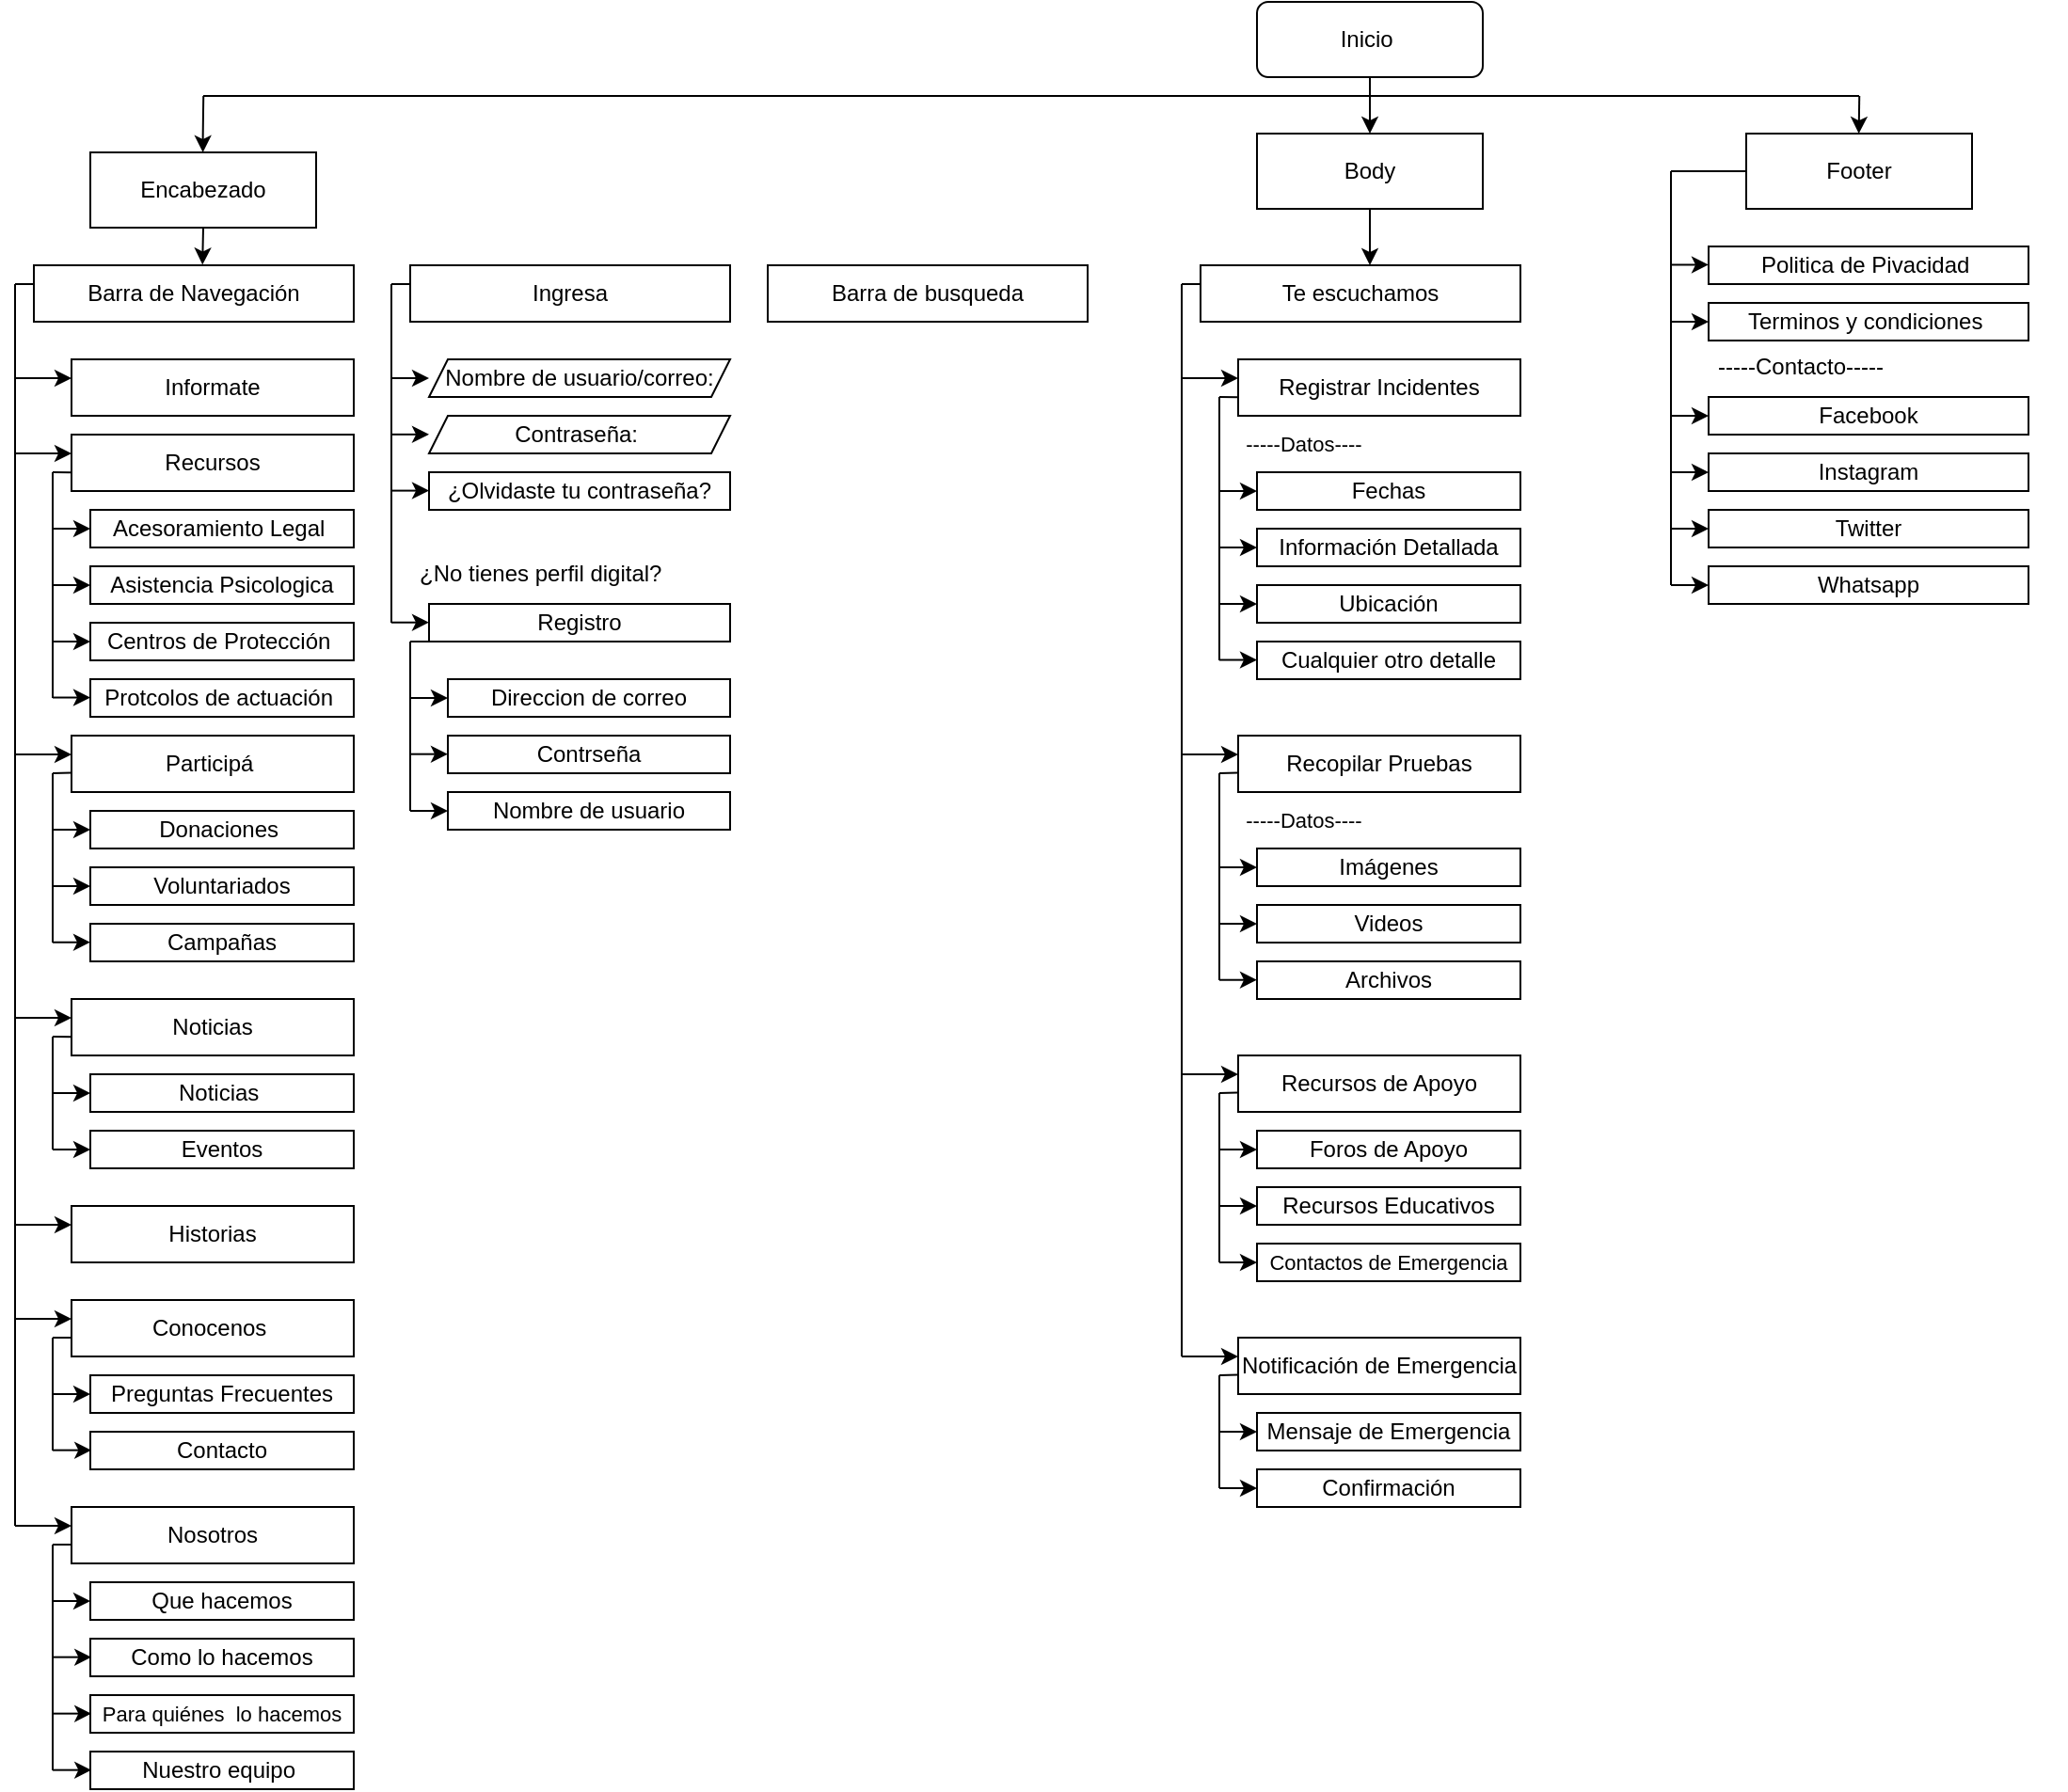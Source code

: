 <mxfile>
    <diagram id="cv5FoXA2a4qS8OeoLavu" name="Page-1">
        <mxGraphModel dx="448" dy="354" grid="1" gridSize="10" guides="1" tooltips="1" connect="1" arrows="1" fold="1" page="1" pageScale="1" pageWidth="3300" pageHeight="2339" math="0" shadow="0">
            <root>
                <mxCell id="0"/>
                <mxCell id="1" parent="0"/>
                <mxCell id="2" value="Inicio&amp;nbsp;" style="rounded=1;whiteSpace=wrap;html=1;" parent="1" vertex="1">
                    <mxGeometry x="1740" y="80" width="120" height="40" as="geometry"/>
                </mxCell>
                <mxCell id="3" value="Encabezado" style="rounded=0;whiteSpace=wrap;html=1;" parent="1" vertex="1">
                    <mxGeometry x="1120" y="160" width="120" height="40" as="geometry"/>
                </mxCell>
                <mxCell id="104" style="edgeStyle=none;html=1;exitX=0.5;exitY=1;exitDx=0;exitDy=0;" edge="1" parent="1" source="4">
                    <mxGeometry relative="1" as="geometry">
                        <mxPoint x="1800" y="220" as="targetPoint"/>
                        <Array as="points"/>
                    </mxGeometry>
                </mxCell>
                <mxCell id="4" value="Body" style="rounded=0;whiteSpace=wrap;html=1;" parent="1" vertex="1">
                    <mxGeometry x="1740" y="150" width="120" height="40" as="geometry"/>
                </mxCell>
                <mxCell id="5" value="Footer" style="rounded=0;whiteSpace=wrap;html=1;" parent="1" vertex="1">
                    <mxGeometry x="2000" y="150" width="120" height="40" as="geometry"/>
                </mxCell>
                <mxCell id="6" value="Barra de Navegación" style="rounded=0;whiteSpace=wrap;html=1;" parent="1" vertex="1">
                    <mxGeometry x="1090" y="220" width="170" height="30" as="geometry"/>
                </mxCell>
                <mxCell id="7" value="Informate" style="rounded=0;whiteSpace=wrap;html=1;" parent="1" vertex="1">
                    <mxGeometry x="1110" y="270" width="150" height="30" as="geometry"/>
                </mxCell>
                <mxCell id="10" value="Participá&amp;nbsp;" style="rounded=0;whiteSpace=wrap;html=1;" parent="1" vertex="1">
                    <mxGeometry x="1110" y="470" width="150" height="30" as="geometry"/>
                </mxCell>
                <mxCell id="11" value="Conocenos&amp;nbsp;" style="rounded=0;whiteSpace=wrap;html=1;" parent="1" vertex="1">
                    <mxGeometry x="1110" y="770" width="150" height="30" as="geometry"/>
                </mxCell>
                <mxCell id="12" value="Preguntas Frecuentes" style="rounded=0;whiteSpace=wrap;html=1;" parent="1" vertex="1">
                    <mxGeometry x="1120" y="810" width="140" height="20" as="geometry"/>
                </mxCell>
                <mxCell id="15" value="Contacto" style="rounded=0;whiteSpace=wrap;html=1;" parent="1" vertex="1">
                    <mxGeometry x="1120" y="840" width="140" height="20" as="geometry"/>
                </mxCell>
                <mxCell id="16" value="" style="endArrow=none;html=1;" parent="1" edge="1">
                    <mxGeometry width="50" height="50" relative="1" as="geometry">
                        <mxPoint x="1100" y="790" as="sourcePoint"/>
                        <mxPoint x="1110" y="790" as="targetPoint"/>
                    </mxGeometry>
                </mxCell>
                <mxCell id="17" value="" style="endArrow=none;html=1;" parent="1" edge="1">
                    <mxGeometry width="50" height="50" relative="1" as="geometry">
                        <mxPoint x="1100" y="850" as="sourcePoint"/>
                        <mxPoint x="1100" y="790" as="targetPoint"/>
                    </mxGeometry>
                </mxCell>
                <mxCell id="18" value="" style="endArrow=classic;html=1;entryX=0;entryY=0.5;entryDx=0;entryDy=0;" parent="1" target="12" edge="1">
                    <mxGeometry width="50" height="50" relative="1" as="geometry">
                        <mxPoint x="1100" y="820" as="sourcePoint"/>
                        <mxPoint x="1120" y="830" as="targetPoint"/>
                        <Array as="points">
                            <mxPoint x="1120" y="820"/>
                        </Array>
                    </mxGeometry>
                </mxCell>
                <mxCell id="19" value="" style="endArrow=classic;html=1;" parent="1" edge="1">
                    <mxGeometry width="50" height="50" relative="1" as="geometry">
                        <mxPoint x="1100" y="849.82" as="sourcePoint"/>
                        <mxPoint x="1120" y="850" as="targetPoint"/>
                        <Array as="points">
                            <mxPoint x="1120.6" y="849.82"/>
                        </Array>
                    </mxGeometry>
                </mxCell>
                <mxCell id="20" value="Donaciones&amp;nbsp;" style="rounded=0;whiteSpace=wrap;html=1;" parent="1" vertex="1">
                    <mxGeometry x="1120" y="510" width="140" height="20" as="geometry"/>
                </mxCell>
                <mxCell id="21" value="Voluntariados" style="rounded=0;whiteSpace=wrap;html=1;" parent="1" vertex="1">
                    <mxGeometry x="1120" y="540" width="140" height="20" as="geometry"/>
                </mxCell>
                <mxCell id="22" value="" style="endArrow=none;html=1;" parent="1" edge="1">
                    <mxGeometry width="50" height="50" relative="1" as="geometry">
                        <mxPoint x="1100" y="580" as="sourcePoint"/>
                        <mxPoint x="1100" y="490" as="targetPoint"/>
                    </mxGeometry>
                </mxCell>
                <mxCell id="24" value="" style="endArrow=none;html=1;entryX=-0.001;entryY=0.659;entryDx=0;entryDy=0;entryPerimeter=0;" parent="1" target="10" edge="1">
                    <mxGeometry width="50" height="50" relative="1" as="geometry">
                        <mxPoint x="1100" y="490" as="sourcePoint"/>
                        <mxPoint x="1150" y="530" as="targetPoint"/>
                    </mxGeometry>
                </mxCell>
                <mxCell id="25" value="" style="endArrow=classic;html=1;entryX=0;entryY=0.5;entryDx=0;entryDy=0;" parent="1" target="20" edge="1">
                    <mxGeometry width="50" height="50" relative="1" as="geometry">
                        <mxPoint x="1100" y="520" as="sourcePoint"/>
                        <mxPoint x="1140" y="490" as="targetPoint"/>
                    </mxGeometry>
                </mxCell>
                <mxCell id="26" value="" style="endArrow=classic;html=1;entryX=0;entryY=0.5;entryDx=0;entryDy=0;" parent="1" target="21" edge="1">
                    <mxGeometry width="50" height="50" relative="1" as="geometry">
                        <mxPoint x="1100" y="550" as="sourcePoint"/>
                        <mxPoint x="1110" y="520" as="targetPoint"/>
                    </mxGeometry>
                </mxCell>
                <mxCell id="27" value="Recursos" style="rounded=0;whiteSpace=wrap;html=1;" parent="1" vertex="1">
                    <mxGeometry x="1110" y="310" width="150" height="30" as="geometry"/>
                </mxCell>
                <mxCell id="28" value="Historias" style="rounded=0;whiteSpace=wrap;html=1;" parent="1" vertex="1">
                    <mxGeometry x="1110" y="720" width="150" height="30" as="geometry"/>
                </mxCell>
                <mxCell id="29" value="Noticias" style="rounded=0;whiteSpace=wrap;html=1;" parent="1" vertex="1">
                    <mxGeometry x="1110" y="610" width="150" height="30" as="geometry"/>
                </mxCell>
                <mxCell id="30" value="Acesoramiento Legal&amp;nbsp;" style="rounded=0;whiteSpace=wrap;html=1;" parent="1" vertex="1">
                    <mxGeometry x="1120" y="350" width="140" height="20" as="geometry"/>
                </mxCell>
                <mxCell id="31" value="Asistencia Psicologica" style="rounded=0;whiteSpace=wrap;html=1;" parent="1" vertex="1">
                    <mxGeometry x="1120" y="380" width="140" height="20" as="geometry"/>
                </mxCell>
                <mxCell id="32" value="Centros de Protección&amp;nbsp;" style="rounded=0;whiteSpace=wrap;html=1;" parent="1" vertex="1">
                    <mxGeometry x="1120" y="410" width="140" height="20" as="geometry"/>
                </mxCell>
                <mxCell id="33" value="" style="endArrow=none;html=1;entryX=-0.001;entryY=0.67;entryDx=0;entryDy=0;entryPerimeter=0;" parent="1" target="27" edge="1">
                    <mxGeometry width="50" height="50" relative="1" as="geometry">
                        <mxPoint x="1100" y="330" as="sourcePoint"/>
                        <mxPoint x="1110" y="320" as="targetPoint"/>
                    </mxGeometry>
                </mxCell>
                <mxCell id="34" value="" style="endArrow=none;html=1;" parent="1" edge="1">
                    <mxGeometry width="50" height="50" relative="1" as="geometry">
                        <mxPoint x="1100" y="450" as="sourcePoint"/>
                        <mxPoint x="1100" y="330" as="targetPoint"/>
                    </mxGeometry>
                </mxCell>
                <mxCell id="35" value="" style="endArrow=classic;html=1;entryX=0;entryY=0.5;entryDx=0;entryDy=0;" parent="1" target="30" edge="1">
                    <mxGeometry width="50" height="50" relative="1" as="geometry">
                        <mxPoint x="1100" y="360" as="sourcePoint"/>
                        <mxPoint x="1160" y="360" as="targetPoint"/>
                    </mxGeometry>
                </mxCell>
                <mxCell id="36" value="" style="endArrow=classic;html=1;" parent="1" target="31" edge="1">
                    <mxGeometry width="50" height="50" relative="1" as="geometry">
                        <mxPoint x="1100" y="390" as="sourcePoint"/>
                        <mxPoint x="1160" y="360" as="targetPoint"/>
                    </mxGeometry>
                </mxCell>
                <mxCell id="37" value="" style="endArrow=classic;html=1;entryX=0;entryY=0.5;entryDx=0;entryDy=0;" parent="1" target="32" edge="1">
                    <mxGeometry width="50" height="50" relative="1" as="geometry">
                        <mxPoint x="1100" y="420" as="sourcePoint"/>
                        <mxPoint x="1160" y="360" as="targetPoint"/>
                    </mxGeometry>
                </mxCell>
                <mxCell id="38" value="Campañas" style="rounded=0;whiteSpace=wrap;html=1;" parent="1" vertex="1">
                    <mxGeometry x="1120" y="570" width="140" height="20" as="geometry"/>
                </mxCell>
                <mxCell id="39" value="" style="endArrow=classic;html=1;entryX=0;entryY=0.5;entryDx=0;entryDy=0;" parent="1" edge="1">
                    <mxGeometry width="50" height="50" relative="1" as="geometry">
                        <mxPoint x="1100" y="579.86" as="sourcePoint"/>
                        <mxPoint x="1120" y="579.86" as="targetPoint"/>
                    </mxGeometry>
                </mxCell>
                <mxCell id="41" value="Noticias&amp;nbsp;" style="rounded=0;whiteSpace=wrap;html=1;" parent="1" vertex="1">
                    <mxGeometry x="1120" y="650" width="140" height="20" as="geometry"/>
                </mxCell>
                <mxCell id="42" value="Eventos" style="rounded=0;whiteSpace=wrap;html=1;" parent="1" vertex="1">
                    <mxGeometry x="1120" y="680" width="140" height="20" as="geometry"/>
                </mxCell>
                <mxCell id="43" value="" style="endArrow=none;html=1;entryX=0.002;entryY=0.67;entryDx=0;entryDy=0;entryPerimeter=0;" parent="1" target="29" edge="1">
                    <mxGeometry width="50" height="50" relative="1" as="geometry">
                        <mxPoint x="1100" y="630" as="sourcePoint"/>
                        <mxPoint x="1240" y="630" as="targetPoint"/>
                    </mxGeometry>
                </mxCell>
                <mxCell id="44" value="" style="endArrow=none;html=1;" parent="1" edge="1">
                    <mxGeometry width="50" height="50" relative="1" as="geometry">
                        <mxPoint x="1100" y="690" as="sourcePoint"/>
                        <mxPoint x="1100" y="630" as="targetPoint"/>
                    </mxGeometry>
                </mxCell>
                <mxCell id="45" value="" style="endArrow=classic;html=1;entryX=0;entryY=0.5;entryDx=0;entryDy=0;" parent="1" target="41" edge="1">
                    <mxGeometry width="50" height="50" relative="1" as="geometry">
                        <mxPoint x="1100" y="660" as="sourcePoint"/>
                        <mxPoint x="1140" y="670" as="targetPoint"/>
                    </mxGeometry>
                </mxCell>
                <mxCell id="46" value="" style="endArrow=classic;html=1;entryX=0;entryY=0.5;entryDx=0;entryDy=0;" parent="1" target="42" edge="1">
                    <mxGeometry width="50" height="50" relative="1" as="geometry">
                        <mxPoint x="1100" y="690" as="sourcePoint"/>
                        <mxPoint x="1150" y="680" as="targetPoint"/>
                    </mxGeometry>
                </mxCell>
                <mxCell id="48" value="" style="endArrow=classic;html=1;entryX=0.527;entryY=-0.01;entryDx=0;entryDy=0;exitX=0.5;exitY=1;exitDx=0;exitDy=0;entryPerimeter=0;" parent="1" source="3" target="6" edge="1">
                    <mxGeometry width="50" height="50" relative="1" as="geometry">
                        <mxPoint x="1280" y="230" as="sourcePoint"/>
                        <mxPoint x="1330" y="180" as="targetPoint"/>
                    </mxGeometry>
                </mxCell>
                <mxCell id="49" value="" style="endArrow=none;html=1;entryX=-0.001;entryY=0.332;entryDx=0;entryDy=0;entryPerimeter=0;" parent="1" target="6" edge="1">
                    <mxGeometry width="50" height="50" relative="1" as="geometry">
                        <mxPoint x="1080" y="230" as="sourcePoint"/>
                        <mxPoint x="1440" y="410" as="targetPoint"/>
                    </mxGeometry>
                </mxCell>
                <mxCell id="50" value="" style="endArrow=none;html=1;" parent="1" edge="1">
                    <mxGeometry width="50" height="50" relative="1" as="geometry">
                        <mxPoint x="1080" y="890" as="sourcePoint"/>
                        <mxPoint x="1080" y="230" as="targetPoint"/>
                    </mxGeometry>
                </mxCell>
                <mxCell id="51" value="" style="endArrow=classic;html=1;" parent="1" edge="1">
                    <mxGeometry width="50" height="50" relative="1" as="geometry">
                        <mxPoint x="1080" y="280" as="sourcePoint"/>
                        <mxPoint x="1110" y="280" as="targetPoint"/>
                    </mxGeometry>
                </mxCell>
                <mxCell id="52" value="" style="endArrow=classic;html=1;" parent="1" edge="1">
                    <mxGeometry width="50" height="50" relative="1" as="geometry">
                        <mxPoint x="1080" y="320" as="sourcePoint"/>
                        <mxPoint x="1110" y="320" as="targetPoint"/>
                    </mxGeometry>
                </mxCell>
                <mxCell id="53" value="" style="endArrow=classic;html=1;" parent="1" edge="1">
                    <mxGeometry width="50" height="50" relative="1" as="geometry">
                        <mxPoint x="1080" y="480" as="sourcePoint"/>
                        <mxPoint x="1110" y="480" as="targetPoint"/>
                    </mxGeometry>
                </mxCell>
                <mxCell id="54" value="" style="endArrow=classic;html=1;" parent="1" edge="1">
                    <mxGeometry width="50" height="50" relative="1" as="geometry">
                        <mxPoint x="1080" y="620" as="sourcePoint"/>
                        <mxPoint x="1110" y="620" as="targetPoint"/>
                    </mxGeometry>
                </mxCell>
                <mxCell id="55" value="" style="endArrow=classic;html=1;" parent="1" edge="1">
                    <mxGeometry width="50" height="50" relative="1" as="geometry">
                        <mxPoint x="1080" y="730" as="sourcePoint"/>
                        <mxPoint x="1110" y="730" as="targetPoint"/>
                    </mxGeometry>
                </mxCell>
                <mxCell id="56" value="" style="endArrow=classic;html=1;" parent="1" edge="1">
                    <mxGeometry width="50" height="50" relative="1" as="geometry">
                        <mxPoint x="1080" y="780" as="sourcePoint"/>
                        <mxPoint x="1110" y="780" as="targetPoint"/>
                    </mxGeometry>
                </mxCell>
                <mxCell id="57" value="Protcolos de actuación&amp;nbsp;" style="rounded=0;whiteSpace=wrap;html=1;" parent="1" vertex="1">
                    <mxGeometry x="1120" y="440" width="140" height="20" as="geometry"/>
                </mxCell>
                <mxCell id="58" value="" style="endArrow=classic;html=1;entryX=0;entryY=0.5;entryDx=0;entryDy=0;" parent="1" edge="1">
                    <mxGeometry width="50" height="50" relative="1" as="geometry">
                        <mxPoint x="1100" y="449.76" as="sourcePoint"/>
                        <mxPoint x="1120" y="449.76" as="targetPoint"/>
                    </mxGeometry>
                </mxCell>
                <mxCell id="59" value="Ingresa" style="rounded=0;whiteSpace=wrap;html=1;" parent="1" vertex="1">
                    <mxGeometry x="1290" y="220" width="170" height="30" as="geometry"/>
                </mxCell>
                <mxCell id="60" value="Barra de busqueda" style="rounded=0;whiteSpace=wrap;html=1;" parent="1" vertex="1">
                    <mxGeometry x="1480" y="220" width="170" height="30" as="geometry"/>
                </mxCell>
                <mxCell id="62" value="Nombre de usuario/correo:" style="shape=parallelogram;perimeter=parallelogramPerimeter;whiteSpace=wrap;html=1;fixedSize=1;size=10;" parent="1" vertex="1">
                    <mxGeometry x="1300" y="270" width="160" height="20" as="geometry"/>
                </mxCell>
                <mxCell id="63" value="Contraseña:&amp;nbsp;" style="shape=parallelogram;perimeter=parallelogramPerimeter;whiteSpace=wrap;html=1;fixedSize=1;size=10;" parent="1" vertex="1">
                    <mxGeometry x="1300" y="300" width="160" height="20" as="geometry"/>
                </mxCell>
                <mxCell id="66" value="¿Olvidaste tu contraseña?" style="rounded=0;whiteSpace=wrap;html=1;" parent="1" vertex="1">
                    <mxGeometry x="1300" y="330" width="160" height="20" as="geometry"/>
                </mxCell>
                <mxCell id="67" value="&lt;h1&gt;&lt;span style=&quot;background-color: initial; font-size: 12px; font-weight: normal;&quot;&gt;¿No tienes perfil digital?&lt;/span&gt;&lt;br&gt;&lt;/h1&gt;" style="text;html=1;strokeColor=none;fillColor=none;spacing=5;spacingTop=-20;whiteSpace=wrap;overflow=hidden;rounded=0;" parent="1" vertex="1">
                    <mxGeometry x="1290" y="360" width="155" height="40" as="geometry"/>
                </mxCell>
                <mxCell id="68" value="Registro" style="rounded=0;whiteSpace=wrap;html=1;" parent="1" vertex="1">
                    <mxGeometry x="1300" y="400" width="160" height="20" as="geometry"/>
                </mxCell>
                <mxCell id="70" value="" style="endArrow=none;html=1;" parent="1" edge="1">
                    <mxGeometry width="50" height="50" relative="1" as="geometry">
                        <mxPoint x="1280" y="410" as="sourcePoint"/>
                        <mxPoint x="1280" y="230" as="targetPoint"/>
                    </mxGeometry>
                </mxCell>
                <mxCell id="71" value="" style="endArrow=none;html=1;" parent="1" edge="1">
                    <mxGeometry width="50" height="50" relative="1" as="geometry">
                        <mxPoint x="1280" y="230" as="sourcePoint"/>
                        <mxPoint x="1290" y="230" as="targetPoint"/>
                    </mxGeometry>
                </mxCell>
                <mxCell id="72" value="" style="endArrow=classic;html=1;" parent="1" edge="1">
                    <mxGeometry width="50" height="50" relative="1" as="geometry">
                        <mxPoint x="1280" y="280" as="sourcePoint"/>
                        <mxPoint x="1300" y="280" as="targetPoint"/>
                    </mxGeometry>
                </mxCell>
                <mxCell id="73" value="" style="endArrow=classic;html=1;" parent="1" edge="1">
                    <mxGeometry width="50" height="50" relative="1" as="geometry">
                        <mxPoint x="1280" y="309.92" as="sourcePoint"/>
                        <mxPoint x="1300" y="309.92" as="targetPoint"/>
                    </mxGeometry>
                </mxCell>
                <mxCell id="74" value="" style="endArrow=classic;html=1;" parent="1" edge="1">
                    <mxGeometry width="50" height="50" relative="1" as="geometry">
                        <mxPoint x="1280" y="339.8" as="sourcePoint"/>
                        <mxPoint x="1300" y="339.8" as="targetPoint"/>
                    </mxGeometry>
                </mxCell>
                <mxCell id="75" value="" style="endArrow=classic;html=1;" parent="1" edge="1">
                    <mxGeometry width="50" height="50" relative="1" as="geometry">
                        <mxPoint x="1280" y="409.86" as="sourcePoint"/>
                        <mxPoint x="1300" y="409.86" as="targetPoint"/>
                    </mxGeometry>
                </mxCell>
                <mxCell id="76" value="Direccion de correo" style="rounded=0;whiteSpace=wrap;html=1;" parent="1" vertex="1">
                    <mxGeometry x="1310" y="440" width="150" height="20" as="geometry"/>
                </mxCell>
                <mxCell id="77" value="Contrseña" style="rounded=0;whiteSpace=wrap;html=1;" parent="1" vertex="1">
                    <mxGeometry x="1310" y="470" width="150" height="20" as="geometry"/>
                </mxCell>
                <mxCell id="78" value="Nombre de usuario" style="rounded=0;whiteSpace=wrap;html=1;" parent="1" vertex="1">
                    <mxGeometry x="1310" y="500" width="150" height="20" as="geometry"/>
                </mxCell>
                <mxCell id="80" value="" style="endArrow=none;html=1;entryX=0;entryY=1;entryDx=0;entryDy=0;" parent="1" target="68" edge="1">
                    <mxGeometry width="50" height="50" relative="1" as="geometry">
                        <mxPoint x="1290" y="420" as="sourcePoint"/>
                        <mxPoint x="1370" y="450" as="targetPoint"/>
                    </mxGeometry>
                </mxCell>
                <mxCell id="81" value="" style="endArrow=none;html=1;" parent="1" edge="1">
                    <mxGeometry width="50" height="50" relative="1" as="geometry">
                        <mxPoint x="1290" y="510" as="sourcePoint"/>
                        <mxPoint x="1290" y="420" as="targetPoint"/>
                    </mxGeometry>
                </mxCell>
                <mxCell id="82" value="" style="endArrow=classic;html=1;entryX=0;entryY=0.5;entryDx=0;entryDy=0;" parent="1" target="76" edge="1">
                    <mxGeometry width="50" height="50" relative="1" as="geometry">
                        <mxPoint x="1290" y="450" as="sourcePoint"/>
                        <mxPoint x="1320" y="450" as="targetPoint"/>
                    </mxGeometry>
                </mxCell>
                <mxCell id="83" value="" style="endArrow=classic;html=1;entryX=0;entryY=0.5;entryDx=0;entryDy=0;" parent="1" edge="1">
                    <mxGeometry width="50" height="50" relative="1" as="geometry">
                        <mxPoint x="1290" y="479.84" as="sourcePoint"/>
                        <mxPoint x="1310" y="479.84" as="targetPoint"/>
                    </mxGeometry>
                </mxCell>
                <mxCell id="84" value="" style="endArrow=classic;html=1;entryX=0;entryY=0.5;entryDx=0;entryDy=0;" parent="1" edge="1">
                    <mxGeometry width="50" height="50" relative="1" as="geometry">
                        <mxPoint x="1290" y="510" as="sourcePoint"/>
                        <mxPoint x="1310" y="510" as="targetPoint"/>
                    </mxGeometry>
                </mxCell>
                <mxCell id="85" value="" style="endArrow=none;html=1;" parent="1" edge="1">
                    <mxGeometry width="50" height="50" relative="1" as="geometry">
                        <mxPoint x="1180" y="130" as="sourcePoint"/>
                        <mxPoint x="2060" y="130" as="targetPoint"/>
                    </mxGeometry>
                </mxCell>
                <mxCell id="86" value="" style="endArrow=classic;html=1;exitX=0.5;exitY=1;exitDx=0;exitDy=0;entryX=0.5;entryY=0;entryDx=0;entryDy=0;" parent="1" source="2" target="4" edge="1">
                    <mxGeometry width="50" height="50" relative="1" as="geometry">
                        <mxPoint x="1780" y="170" as="sourcePoint"/>
                        <mxPoint x="1830" y="120" as="targetPoint"/>
                    </mxGeometry>
                </mxCell>
                <mxCell id="89" value="Politica de Pivacidad&amp;nbsp;" style="rounded=0;whiteSpace=wrap;html=1;" parent="1" vertex="1">
                    <mxGeometry x="1980" y="210" width="170" height="20" as="geometry"/>
                </mxCell>
                <mxCell id="90" value="Terminos y condiciones&amp;nbsp;" style="rounded=0;whiteSpace=wrap;html=1;" parent="1" vertex="1">
                    <mxGeometry x="1980" y="240" width="170" height="20" as="geometry"/>
                </mxCell>
                <mxCell id="91" value="Facebook" style="rounded=0;whiteSpace=wrap;html=1;" parent="1" vertex="1">
                    <mxGeometry x="1980" y="290" width="170" height="20" as="geometry"/>
                </mxCell>
                <mxCell id="92" value="Instagram" style="rounded=0;whiteSpace=wrap;html=1;" parent="1" vertex="1">
                    <mxGeometry x="1980" y="320" width="170" height="20" as="geometry"/>
                </mxCell>
                <mxCell id="93" value="Twitter" style="rounded=0;whiteSpace=wrap;html=1;" parent="1" vertex="1">
                    <mxGeometry x="1980" y="350" width="170" height="20" as="geometry"/>
                </mxCell>
                <mxCell id="94" value="Whatsapp" style="rounded=0;whiteSpace=wrap;html=1;" parent="1" vertex="1">
                    <mxGeometry x="1980" y="380" width="170" height="20" as="geometry"/>
                </mxCell>
                <mxCell id="95" value="&lt;h1&gt;&lt;span style=&quot;background-color: initial; font-size: 12px; font-weight: normal;&quot;&gt;-----Contacto-----&lt;/span&gt;&lt;br&gt;&lt;/h1&gt;" style="text;html=1;strokeColor=none;fillColor=none;spacing=5;spacingTop=-20;whiteSpace=wrap;overflow=hidden;rounded=0;" parent="1" vertex="1">
                    <mxGeometry x="1980" y="250" width="190" height="30" as="geometry"/>
                </mxCell>
                <mxCell id="96" value="" style="endArrow=none;html=1;exitX=0;exitY=0.5;exitDx=0;exitDy=0;" parent="1" source="5" edge="1">
                    <mxGeometry width="50" height="50" relative="1" as="geometry">
                        <mxPoint x="1970" y="300" as="sourcePoint"/>
                        <mxPoint x="1960" y="170" as="targetPoint"/>
                    </mxGeometry>
                </mxCell>
                <mxCell id="97" value="" style="endArrow=none;html=1;" parent="1" edge="1">
                    <mxGeometry width="50" height="50" relative="1" as="geometry">
                        <mxPoint x="1960" y="390" as="sourcePoint"/>
                        <mxPoint x="1960" y="170" as="targetPoint"/>
                    </mxGeometry>
                </mxCell>
                <mxCell id="98" value="" style="endArrow=classic;html=1;entryX=0;entryY=0.5;entryDx=0;entryDy=0;" parent="1" target="94" edge="1">
                    <mxGeometry width="50" height="50" relative="1" as="geometry">
                        <mxPoint x="1960" y="390" as="sourcePoint"/>
                        <mxPoint x="2020" y="420" as="targetPoint"/>
                    </mxGeometry>
                </mxCell>
                <mxCell id="99" value="" style="endArrow=classic;html=1;entryX=0;entryY=0.5;entryDx=0;entryDy=0;" parent="1" edge="1">
                    <mxGeometry width="50" height="50" relative="1" as="geometry">
                        <mxPoint x="1960" y="360" as="sourcePoint"/>
                        <mxPoint x="1980" y="360" as="targetPoint"/>
                    </mxGeometry>
                </mxCell>
                <mxCell id="100" value="" style="endArrow=classic;html=1;entryX=0;entryY=0.5;entryDx=0;entryDy=0;" parent="1" edge="1">
                    <mxGeometry width="50" height="50" relative="1" as="geometry">
                        <mxPoint x="1960" y="330" as="sourcePoint"/>
                        <mxPoint x="1980" y="330" as="targetPoint"/>
                    </mxGeometry>
                </mxCell>
                <mxCell id="101" value="" style="endArrow=classic;html=1;entryX=0;entryY=0.5;entryDx=0;entryDy=0;" parent="1" edge="1">
                    <mxGeometry width="50" height="50" relative="1" as="geometry">
                        <mxPoint x="1960" y="300" as="sourcePoint"/>
                        <mxPoint x="1980" y="300" as="targetPoint"/>
                    </mxGeometry>
                </mxCell>
                <mxCell id="102" value="" style="endArrow=classic;html=1;entryX=0;entryY=0.5;entryDx=0;entryDy=0;" parent="1" edge="1">
                    <mxGeometry width="50" height="50" relative="1" as="geometry">
                        <mxPoint x="1960" y="250" as="sourcePoint"/>
                        <mxPoint x="1980" y="250" as="targetPoint"/>
                    </mxGeometry>
                </mxCell>
                <mxCell id="103" value="" style="endArrow=classic;html=1;entryX=0;entryY=0.5;entryDx=0;entryDy=0;" parent="1" edge="1">
                    <mxGeometry width="50" height="50" relative="1" as="geometry">
                        <mxPoint x="1960" y="219.74" as="sourcePoint"/>
                        <mxPoint x="1980" y="219.74" as="targetPoint"/>
                    </mxGeometry>
                </mxCell>
                <mxCell id="105" value="Te escuchamos" style="rounded=0;whiteSpace=wrap;html=1;" vertex="1" parent="1">
                    <mxGeometry x="1710" y="220" width="170" height="30" as="geometry"/>
                </mxCell>
                <mxCell id="106" value="Nosotros" style="rounded=0;whiteSpace=wrap;html=1;" vertex="1" parent="1">
                    <mxGeometry x="1110" y="880" width="150" height="30" as="geometry"/>
                </mxCell>
                <mxCell id="108" value="" style="endArrow=classic;html=1;" edge="1" parent="1">
                    <mxGeometry width="50" height="50" relative="1" as="geometry">
                        <mxPoint x="1080" y="890" as="sourcePoint"/>
                        <mxPoint x="1110" y="890" as="targetPoint"/>
                    </mxGeometry>
                </mxCell>
                <mxCell id="110" value="Que hacemos" style="rounded=0;whiteSpace=wrap;html=1;" vertex="1" parent="1">
                    <mxGeometry x="1120" y="920" width="140" height="20" as="geometry"/>
                </mxCell>
                <mxCell id="111" value="Como lo hacemos" style="rounded=0;whiteSpace=wrap;html=1;" vertex="1" parent="1">
                    <mxGeometry x="1120" y="950" width="140" height="20" as="geometry"/>
                </mxCell>
                <mxCell id="112" value="" style="endArrow=none;html=1;" edge="1" parent="1">
                    <mxGeometry width="50" height="50" relative="1" as="geometry">
                        <mxPoint x="1100" y="900" as="sourcePoint"/>
                        <mxPoint x="1110" y="900" as="targetPoint"/>
                    </mxGeometry>
                </mxCell>
                <mxCell id="113" value="" style="endArrow=none;html=1;" edge="1" parent="1">
                    <mxGeometry width="50" height="50" relative="1" as="geometry">
                        <mxPoint x="1100" y="1020" as="sourcePoint"/>
                        <mxPoint x="1100" y="900" as="targetPoint"/>
                    </mxGeometry>
                </mxCell>
                <mxCell id="114" value="" style="endArrow=classic;html=1;entryX=0;entryY=0.5;entryDx=0;entryDy=0;" edge="1" parent="1" target="110">
                    <mxGeometry width="50" height="50" relative="1" as="geometry">
                        <mxPoint x="1100" y="930" as="sourcePoint"/>
                        <mxPoint x="1120" y="940" as="targetPoint"/>
                        <Array as="points">
                            <mxPoint x="1120" y="930"/>
                        </Array>
                    </mxGeometry>
                </mxCell>
                <mxCell id="115" value="" style="endArrow=classic;html=1;" edge="1" parent="1">
                    <mxGeometry width="50" height="50" relative="1" as="geometry">
                        <mxPoint x="1100" y="959.82" as="sourcePoint"/>
                        <mxPoint x="1120" y="960" as="targetPoint"/>
                        <Array as="points">
                            <mxPoint x="1120.6" y="959.82"/>
                        </Array>
                    </mxGeometry>
                </mxCell>
                <mxCell id="116" value="&lt;font style=&quot;font-size: 11px;&quot;&gt;Para quiénes&amp;nbsp; lo hacemos&lt;/font&gt;" style="rounded=0;whiteSpace=wrap;html=1;" vertex="1" parent="1">
                    <mxGeometry x="1120" y="980" width="140" height="20" as="geometry"/>
                </mxCell>
                <mxCell id="117" value="" style="endArrow=classic;html=1;" edge="1" parent="1">
                    <mxGeometry width="50" height="50" relative="1" as="geometry">
                        <mxPoint x="1100" y="989.82" as="sourcePoint"/>
                        <mxPoint x="1120" y="990" as="targetPoint"/>
                        <Array as="points">
                            <mxPoint x="1120.6" y="989.82"/>
                        </Array>
                    </mxGeometry>
                </mxCell>
                <mxCell id="118" value="Nuestro equipo&amp;nbsp;" style="rounded=0;whiteSpace=wrap;html=1;" vertex="1" parent="1">
                    <mxGeometry x="1120" y="1010" width="140" height="20" as="geometry"/>
                </mxCell>
                <mxCell id="119" value="" style="endArrow=classic;html=1;" edge="1" parent="1">
                    <mxGeometry width="50" height="50" relative="1" as="geometry">
                        <mxPoint x="1100" y="1019.82" as="sourcePoint"/>
                        <mxPoint x="1120" y="1020" as="targetPoint"/>
                        <Array as="points">
                            <mxPoint x="1120.6" y="1019.82"/>
                        </Array>
                    </mxGeometry>
                </mxCell>
                <mxCell id="123" value="Recopilar Pruebas" style="rounded=0;whiteSpace=wrap;html=1;" vertex="1" parent="1">
                    <mxGeometry x="1730" y="470" width="150" height="30" as="geometry"/>
                </mxCell>
                <mxCell id="131" value="Imágenes" style="rounded=0;whiteSpace=wrap;html=1;" vertex="1" parent="1">
                    <mxGeometry x="1740" y="530" width="140" height="20" as="geometry"/>
                </mxCell>
                <mxCell id="132" value="Videos" style="rounded=0;whiteSpace=wrap;html=1;" vertex="1" parent="1">
                    <mxGeometry x="1740" y="560" width="140" height="20" as="geometry"/>
                </mxCell>
                <mxCell id="133" value="" style="endArrow=none;html=1;" edge="1" parent="1">
                    <mxGeometry width="50" height="50" relative="1" as="geometry">
                        <mxPoint x="1720" y="600" as="sourcePoint"/>
                        <mxPoint x="1720" y="490" as="targetPoint"/>
                    </mxGeometry>
                </mxCell>
                <mxCell id="134" value="" style="endArrow=none;html=1;entryX=-0.001;entryY=0.659;entryDx=0;entryDy=0;entryPerimeter=0;" edge="1" parent="1" target="123">
                    <mxGeometry width="50" height="50" relative="1" as="geometry">
                        <mxPoint x="1720" y="490" as="sourcePoint"/>
                        <mxPoint x="1770" y="530" as="targetPoint"/>
                    </mxGeometry>
                </mxCell>
                <mxCell id="135" value="" style="endArrow=classic;html=1;entryX=0;entryY=0.5;entryDx=0;entryDy=0;" edge="1" parent="1" target="131">
                    <mxGeometry width="50" height="50" relative="1" as="geometry">
                        <mxPoint x="1720" y="540" as="sourcePoint"/>
                        <mxPoint x="1760" y="510" as="targetPoint"/>
                    </mxGeometry>
                </mxCell>
                <mxCell id="136" value="" style="endArrow=classic;html=1;entryX=0;entryY=0.5;entryDx=0;entryDy=0;" edge="1" parent="1" target="132">
                    <mxGeometry width="50" height="50" relative="1" as="geometry">
                        <mxPoint x="1720" y="570" as="sourcePoint"/>
                        <mxPoint x="1730" y="540" as="targetPoint"/>
                    </mxGeometry>
                </mxCell>
                <mxCell id="137" value="Registrar Incidentes" style="rounded=0;whiteSpace=wrap;html=1;" vertex="1" parent="1">
                    <mxGeometry x="1730" y="270" width="150" height="30" as="geometry"/>
                </mxCell>
                <mxCell id="140" value="Fechas" style="rounded=0;whiteSpace=wrap;html=1;" vertex="1" parent="1">
                    <mxGeometry x="1740" y="330" width="140" height="20" as="geometry"/>
                </mxCell>
                <mxCell id="141" value="Información Detallada" style="rounded=0;whiteSpace=wrap;html=1;" vertex="1" parent="1">
                    <mxGeometry x="1740" y="360" width="140" height="20" as="geometry"/>
                </mxCell>
                <mxCell id="142" value="Ubicación" style="rounded=0;whiteSpace=wrap;html=1;" vertex="1" parent="1">
                    <mxGeometry x="1740" y="390" width="140" height="20" as="geometry"/>
                </mxCell>
                <mxCell id="143" value="" style="endArrow=none;html=1;entryX=-0.001;entryY=0.67;entryDx=0;entryDy=0;entryPerimeter=0;" edge="1" parent="1" target="137">
                    <mxGeometry width="50" height="50" relative="1" as="geometry">
                        <mxPoint x="1720" y="290" as="sourcePoint"/>
                        <mxPoint x="1730" y="280" as="targetPoint"/>
                    </mxGeometry>
                </mxCell>
                <mxCell id="144" value="" style="endArrow=none;html=1;" edge="1" parent="1">
                    <mxGeometry width="50" height="50" relative="1" as="geometry">
                        <mxPoint x="1720" y="430" as="sourcePoint"/>
                        <mxPoint x="1720" y="290" as="targetPoint"/>
                    </mxGeometry>
                </mxCell>
                <mxCell id="145" value="" style="endArrow=classic;html=1;entryX=0;entryY=0.5;entryDx=0;entryDy=0;" edge="1" parent="1" target="140">
                    <mxGeometry width="50" height="50" relative="1" as="geometry">
                        <mxPoint x="1720" y="340" as="sourcePoint"/>
                        <mxPoint x="1780" y="340" as="targetPoint"/>
                    </mxGeometry>
                </mxCell>
                <mxCell id="146" value="" style="endArrow=classic;html=1;" edge="1" parent="1" target="141">
                    <mxGeometry width="50" height="50" relative="1" as="geometry">
                        <mxPoint x="1720" y="370" as="sourcePoint"/>
                        <mxPoint x="1780" y="340" as="targetPoint"/>
                    </mxGeometry>
                </mxCell>
                <mxCell id="147" value="" style="endArrow=classic;html=1;entryX=0;entryY=0.5;entryDx=0;entryDy=0;" edge="1" parent="1" target="142">
                    <mxGeometry width="50" height="50" relative="1" as="geometry">
                        <mxPoint x="1720" y="400" as="sourcePoint"/>
                        <mxPoint x="1780" y="340" as="targetPoint"/>
                    </mxGeometry>
                </mxCell>
                <mxCell id="148" value="Archivos" style="rounded=0;whiteSpace=wrap;html=1;" vertex="1" parent="1">
                    <mxGeometry x="1740" y="590" width="140" height="20" as="geometry"/>
                </mxCell>
                <mxCell id="149" value="" style="endArrow=classic;html=1;entryX=0;entryY=0.5;entryDx=0;entryDy=0;" edge="1" parent="1">
                    <mxGeometry width="50" height="50" relative="1" as="geometry">
                        <mxPoint x="1720" y="599.86" as="sourcePoint"/>
                        <mxPoint x="1740" y="599.86" as="targetPoint"/>
                    </mxGeometry>
                </mxCell>
                <mxCell id="156" value="" style="endArrow=none;html=1;entryX=-0.001;entryY=0.332;entryDx=0;entryDy=0;entryPerimeter=0;" edge="1" parent="1">
                    <mxGeometry width="50" height="50" relative="1" as="geometry">
                        <mxPoint x="1700" y="230.0" as="sourcePoint"/>
                        <mxPoint x="1709.83" y="229.96" as="targetPoint"/>
                    </mxGeometry>
                </mxCell>
                <mxCell id="157" value="" style="endArrow=none;html=1;" edge="1" parent="1">
                    <mxGeometry width="50" height="50" relative="1" as="geometry">
                        <mxPoint x="1700" y="800" as="sourcePoint"/>
                        <mxPoint x="1700" y="230.0" as="targetPoint"/>
                    </mxGeometry>
                </mxCell>
                <mxCell id="159" value="" style="endArrow=classic;html=1;" edge="1" parent="1">
                    <mxGeometry width="50" height="50" relative="1" as="geometry">
                        <mxPoint x="1700" y="280" as="sourcePoint"/>
                        <mxPoint x="1730" y="280" as="targetPoint"/>
                    </mxGeometry>
                </mxCell>
                <mxCell id="160" value="" style="endArrow=classic;html=1;" edge="1" parent="1">
                    <mxGeometry width="50" height="50" relative="1" as="geometry">
                        <mxPoint x="1700" y="480" as="sourcePoint"/>
                        <mxPoint x="1730" y="480" as="targetPoint"/>
                    </mxGeometry>
                </mxCell>
                <mxCell id="164" value="Cualquier otro detalle" style="rounded=0;whiteSpace=wrap;html=1;" vertex="1" parent="1">
                    <mxGeometry x="1740" y="420" width="140" height="20" as="geometry"/>
                </mxCell>
                <mxCell id="165" value="" style="endArrow=classic;html=1;entryX=0;entryY=0.5;entryDx=0;entryDy=0;" edge="1" parent="1">
                    <mxGeometry width="50" height="50" relative="1" as="geometry">
                        <mxPoint x="1720" y="429.76" as="sourcePoint"/>
                        <mxPoint x="1740" y="429.76" as="targetPoint"/>
                    </mxGeometry>
                </mxCell>
                <mxCell id="178" value="&lt;h1 style=&quot;border-color: rgb(0, 0, 0); color: rgb(240, 240, 240); font-family: Helvetica; font-style: normal; font-variant-ligatures: normal; font-variant-caps: normal; letter-spacing: normal; orphans: 2; text-align: left; text-indent: 0px; text-transform: none; widows: 2; word-spacing: 0px; -webkit-text-stroke-width: 0px; background-color: rgb(42, 37, 47); text-decoration-thickness: initial; text-decoration-style: initial; text-decoration-color: initial;&quot;&gt;&lt;br&gt;&lt;/h1&gt;" style="text;whiteSpace=wrap;html=1;fontSize=11;" vertex="1" parent="1">
                    <mxGeometry x="1730" y="270" width="120" height="80" as="geometry"/>
                </mxCell>
                <mxCell id="179" value="-----Datos----" style="text;html=1;strokeColor=none;fillColor=none;align=center;verticalAlign=middle;whiteSpace=wrap;rounded=0;fontSize=11;" vertex="1" parent="1">
                    <mxGeometry x="1720" y="300" width="90" height="30" as="geometry"/>
                </mxCell>
                <mxCell id="180" value="-----Datos----" style="text;html=1;strokeColor=none;fillColor=none;align=center;verticalAlign=middle;whiteSpace=wrap;rounded=0;fontSize=11;" vertex="1" parent="1">
                    <mxGeometry x="1720" y="500" width="90" height="30" as="geometry"/>
                </mxCell>
                <mxCell id="181" value="Notificación de Emergencia" style="rounded=0;whiteSpace=wrap;html=1;" vertex="1" parent="1">
                    <mxGeometry x="1730" y="790" width="150" height="30" as="geometry"/>
                </mxCell>
                <mxCell id="182" value="Mensaje de Emergencia" style="rounded=0;whiteSpace=wrap;html=1;" vertex="1" parent="1">
                    <mxGeometry x="1740" y="830" width="140" height="20" as="geometry"/>
                </mxCell>
                <mxCell id="183" value="Confirmación" style="rounded=0;whiteSpace=wrap;html=1;" vertex="1" parent="1">
                    <mxGeometry x="1740" y="860" width="140" height="20" as="geometry"/>
                </mxCell>
                <mxCell id="184" value="" style="endArrow=none;html=1;" edge="1" parent="1">
                    <mxGeometry width="50" height="50" relative="1" as="geometry">
                        <mxPoint x="1720" y="870" as="sourcePoint"/>
                        <mxPoint x="1720" y="810" as="targetPoint"/>
                    </mxGeometry>
                </mxCell>
                <mxCell id="185" value="" style="endArrow=none;html=1;entryX=-0.001;entryY=0.659;entryDx=0;entryDy=0;entryPerimeter=0;" edge="1" parent="1" target="181">
                    <mxGeometry width="50" height="50" relative="1" as="geometry">
                        <mxPoint x="1720" y="810" as="sourcePoint"/>
                        <mxPoint x="1770" y="850" as="targetPoint"/>
                    </mxGeometry>
                </mxCell>
                <mxCell id="186" value="" style="endArrow=classic;html=1;entryX=0;entryY=0.5;entryDx=0;entryDy=0;" edge="1" parent="1" target="182">
                    <mxGeometry width="50" height="50" relative="1" as="geometry">
                        <mxPoint x="1720" y="840" as="sourcePoint"/>
                        <mxPoint x="1760" y="810" as="targetPoint"/>
                    </mxGeometry>
                </mxCell>
                <mxCell id="187" value="" style="endArrow=classic;html=1;entryX=0;entryY=0.5;entryDx=0;entryDy=0;" edge="1" parent="1" target="183">
                    <mxGeometry width="50" height="50" relative="1" as="geometry">
                        <mxPoint x="1720" y="870" as="sourcePoint"/>
                        <mxPoint x="1730" y="840" as="targetPoint"/>
                    </mxGeometry>
                </mxCell>
                <mxCell id="190" value="" style="endArrow=classic;html=1;" edge="1" parent="1">
                    <mxGeometry width="50" height="50" relative="1" as="geometry">
                        <mxPoint x="1700" y="800" as="sourcePoint"/>
                        <mxPoint x="1730" y="800" as="targetPoint"/>
                    </mxGeometry>
                </mxCell>
                <mxCell id="192" value="Recursos de Apoyo" style="rounded=0;whiteSpace=wrap;html=1;" vertex="1" parent="1">
                    <mxGeometry x="1730" y="640" width="150" height="30" as="geometry"/>
                </mxCell>
                <mxCell id="193" value="Foros de Apoyo" style="rounded=0;whiteSpace=wrap;html=1;" vertex="1" parent="1">
                    <mxGeometry x="1740" y="680" width="140" height="20" as="geometry"/>
                </mxCell>
                <mxCell id="194" value="Recursos Educativos" style="rounded=0;whiteSpace=wrap;html=1;" vertex="1" parent="1">
                    <mxGeometry x="1740" y="710" width="140" height="20" as="geometry"/>
                </mxCell>
                <mxCell id="195" value="" style="endArrow=none;html=1;" edge="1" parent="1">
                    <mxGeometry width="50" height="50" relative="1" as="geometry">
                        <mxPoint x="1720" y="750" as="sourcePoint"/>
                        <mxPoint x="1720" y="660" as="targetPoint"/>
                    </mxGeometry>
                </mxCell>
                <mxCell id="196" value="" style="endArrow=none;html=1;entryX=-0.001;entryY=0.659;entryDx=0;entryDy=0;entryPerimeter=0;" edge="1" parent="1" target="192">
                    <mxGeometry width="50" height="50" relative="1" as="geometry">
                        <mxPoint x="1720" y="660" as="sourcePoint"/>
                        <mxPoint x="1770" y="700" as="targetPoint"/>
                    </mxGeometry>
                </mxCell>
                <mxCell id="197" value="" style="endArrow=classic;html=1;entryX=0;entryY=0.5;entryDx=0;entryDy=0;" edge="1" parent="1" target="193">
                    <mxGeometry width="50" height="50" relative="1" as="geometry">
                        <mxPoint x="1720" y="690" as="sourcePoint"/>
                        <mxPoint x="1760" y="660" as="targetPoint"/>
                    </mxGeometry>
                </mxCell>
                <mxCell id="198" value="" style="endArrow=classic;html=1;entryX=0;entryY=0.5;entryDx=0;entryDy=0;" edge="1" parent="1" target="194">
                    <mxGeometry width="50" height="50" relative="1" as="geometry">
                        <mxPoint x="1720" y="720" as="sourcePoint"/>
                        <mxPoint x="1730" y="690" as="targetPoint"/>
                    </mxGeometry>
                </mxCell>
                <mxCell id="199" value="" style="endArrow=classic;html=1;" edge="1" parent="1">
                    <mxGeometry width="50" height="50" relative="1" as="geometry">
                        <mxPoint x="1700" y="650" as="sourcePoint"/>
                        <mxPoint x="1730" y="650" as="targetPoint"/>
                    </mxGeometry>
                </mxCell>
                <mxCell id="200" value="&lt;font style=&quot;font-size: 11px;&quot;&gt;Contactos de Emergencia&lt;/font&gt;" style="rounded=0;whiteSpace=wrap;html=1;" vertex="1" parent="1">
                    <mxGeometry x="1740" y="740" width="140" height="20" as="geometry"/>
                </mxCell>
                <mxCell id="201" value="" style="endArrow=classic;html=1;entryX=0;entryY=0.5;entryDx=0;entryDy=0;" edge="1" parent="1" target="200">
                    <mxGeometry width="50" height="50" relative="1" as="geometry">
                        <mxPoint x="1720" y="750" as="sourcePoint"/>
                        <mxPoint x="1730" y="720" as="targetPoint"/>
                    </mxGeometry>
                </mxCell>
                <mxCell id="202" value="" style="endArrow=classic;html=1;fontSize=11;" edge="1" parent="1">
                    <mxGeometry width="50" height="50" relative="1" as="geometry">
                        <mxPoint x="1180.12" y="130" as="sourcePoint"/>
                        <mxPoint x="1179.83" y="160" as="targetPoint"/>
                        <Array as="points">
                            <mxPoint x="1179.83" y="150"/>
                        </Array>
                    </mxGeometry>
                </mxCell>
                <mxCell id="204" value="" style="endArrow=classic;html=1;fontSize=11;" edge="1" parent="1">
                    <mxGeometry width="50" height="50" relative="1" as="geometry">
                        <mxPoint x="2060.12" y="130" as="sourcePoint"/>
                        <mxPoint x="2060" y="150" as="targetPoint"/>
                        <Array as="points">
                            <mxPoint x="2059.83" y="150"/>
                        </Array>
                    </mxGeometry>
                </mxCell>
            </root>
        </mxGraphModel>
    </diagram>
</mxfile>